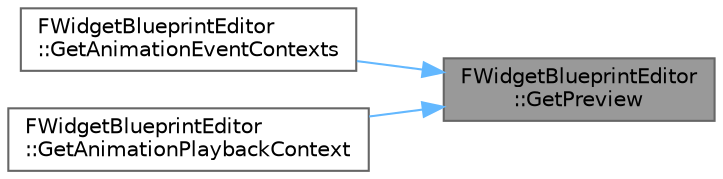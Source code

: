 digraph "FWidgetBlueprintEditor::GetPreview"
{
 // INTERACTIVE_SVG=YES
 // LATEX_PDF_SIZE
  bgcolor="transparent";
  edge [fontname=Helvetica,fontsize=10,labelfontname=Helvetica,labelfontsize=10];
  node [fontname=Helvetica,fontsize=10,shape=box,height=0.2,width=0.4];
  rankdir="RL";
  Node1 [id="Node000001",label="FWidgetBlueprintEditor\l::GetPreview",height=0.2,width=0.4,color="gray40", fillcolor="grey60", style="filled", fontcolor="black",tooltip=" "];
  Node1 -> Node2 [id="edge1_Node000001_Node000002",dir="back",color="steelblue1",style="solid",tooltip=" "];
  Node2 [id="Node000002",label="FWidgetBlueprintEditor\l::GetAnimationEventContexts",height=0.2,width=0.4,color="grey40", fillcolor="white", style="filled",URL="$d6/de0/classFWidgetBlueprintEditor.html#a9a8f75eae05ca903ec47ac6f76836dd9",tooltip="Get the animation playback event contexts."];
  Node1 -> Node3 [id="edge2_Node000001_Node000003",dir="back",color="steelblue1",style="solid",tooltip=" "];
  Node3 [id="Node000003",label="FWidgetBlueprintEditor\l::GetAnimationPlaybackContext",height=0.2,width=0.4,color="grey40", fillcolor="white", style="filled",URL="$d6/de0/classFWidgetBlueprintEditor.html#a7a606f39df4a18ae90313ac47e0213f0",tooltip="Get the animation playback context."];
}
